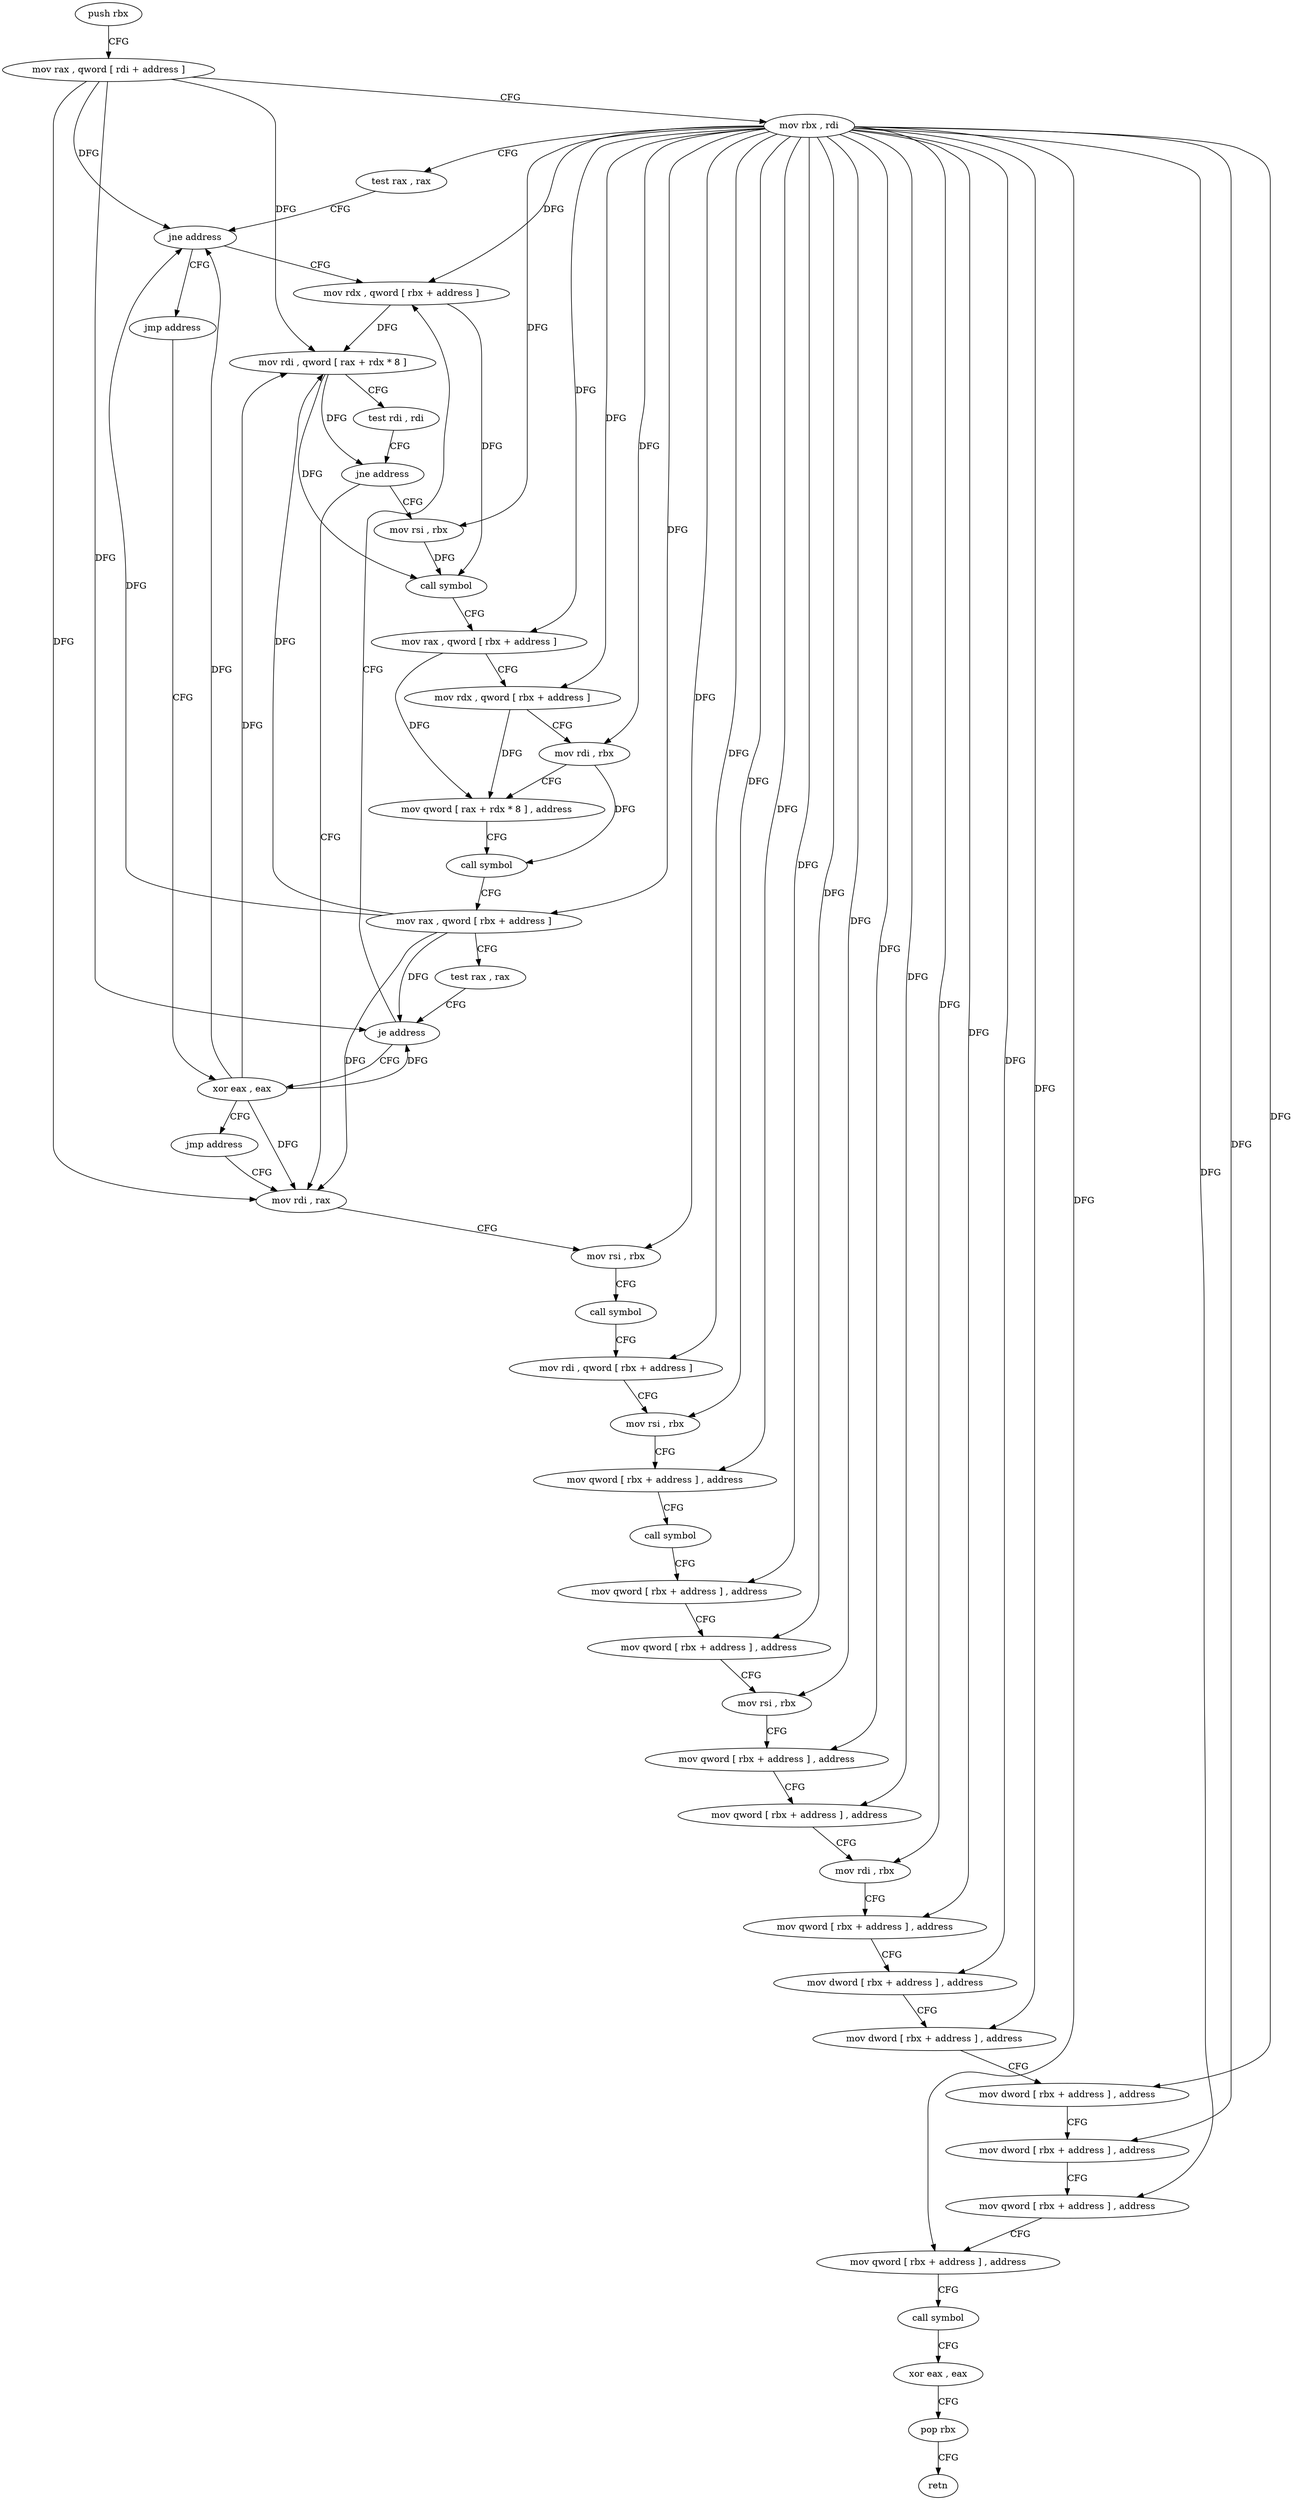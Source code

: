 digraph "func" {
"129360" [label = "push rbx" ]
"129361" [label = "mov rax , qword [ rdi + address ]" ]
"129365" [label = "mov rbx , rdi" ]
"129368" [label = "test rax , rax" ]
"129371" [label = "jne address" ]
"129429" [label = "mov rdx , qword [ rbx + address ]" ]
"129373" [label = "jmp address" ]
"129433" [label = "mov rdi , qword [ rax + rdx * 8 ]" ]
"129437" [label = "test rdi , rdi" ]
"129440" [label = "jne address" ]
"129384" [label = "mov rsi , rbx" ]
"129442" [label = "mov rdi , rax" ]
"129576" [label = "xor eax , eax" ]
"129387" [label = "call symbol" ]
"129392" [label = "mov rax , qword [ rbx + address ]" ]
"129396" [label = "mov rdx , qword [ rbx + address ]" ]
"129400" [label = "mov rdi , rbx" ]
"129403" [label = "mov qword [ rax + rdx * 8 ] , address" ]
"129411" [label = "call symbol" ]
"129416" [label = "mov rax , qword [ rbx + address ]" ]
"129420" [label = "test rax , rax" ]
"129423" [label = "je address" ]
"129445" [label = "mov rsi , rbx" ]
"129448" [label = "call symbol" ]
"129453" [label = "mov rdi , qword [ rbx + address ]" ]
"129457" [label = "mov rsi , rbx" ]
"129460" [label = "mov qword [ rbx + address ] , address" ]
"129468" [label = "call symbol" ]
"129473" [label = "mov qword [ rbx + address ] , address" ]
"129481" [label = "mov qword [ rbx + address ] , address" ]
"129489" [label = "mov rsi , rbx" ]
"129492" [label = "mov qword [ rbx + address ] , address" ]
"129500" [label = "mov qword [ rbx + address ] , address" ]
"129508" [label = "mov rdi , rbx" ]
"129511" [label = "mov qword [ rbx + address ] , address" ]
"129519" [label = "mov dword [ rbx + address ] , address" ]
"129526" [label = "mov dword [ rbx + address ] , address" ]
"129533" [label = "mov dword [ rbx + address ] , address" ]
"129540" [label = "mov dword [ rbx + address ] , address" ]
"129547" [label = "mov qword [ rbx + address ] , address" ]
"129555" [label = "mov qword [ rbx + address ] , address" ]
"129563" [label = "call symbol" ]
"129568" [label = "xor eax , eax" ]
"129570" [label = "pop rbx" ]
"129571" [label = "retn" ]
"129578" [label = "jmp address" ]
"129360" -> "129361" [ label = "CFG" ]
"129361" -> "129365" [ label = "CFG" ]
"129361" -> "129371" [ label = "DFG" ]
"129361" -> "129433" [ label = "DFG" ]
"129361" -> "129423" [ label = "DFG" ]
"129361" -> "129442" [ label = "DFG" ]
"129365" -> "129368" [ label = "CFG" ]
"129365" -> "129429" [ label = "DFG" ]
"129365" -> "129384" [ label = "DFG" ]
"129365" -> "129392" [ label = "DFG" ]
"129365" -> "129396" [ label = "DFG" ]
"129365" -> "129400" [ label = "DFG" ]
"129365" -> "129416" [ label = "DFG" ]
"129365" -> "129445" [ label = "DFG" ]
"129365" -> "129453" [ label = "DFG" ]
"129365" -> "129457" [ label = "DFG" ]
"129365" -> "129460" [ label = "DFG" ]
"129365" -> "129473" [ label = "DFG" ]
"129365" -> "129481" [ label = "DFG" ]
"129365" -> "129489" [ label = "DFG" ]
"129365" -> "129492" [ label = "DFG" ]
"129365" -> "129500" [ label = "DFG" ]
"129365" -> "129508" [ label = "DFG" ]
"129365" -> "129511" [ label = "DFG" ]
"129365" -> "129519" [ label = "DFG" ]
"129365" -> "129526" [ label = "DFG" ]
"129365" -> "129533" [ label = "DFG" ]
"129365" -> "129540" [ label = "DFG" ]
"129365" -> "129547" [ label = "DFG" ]
"129365" -> "129555" [ label = "DFG" ]
"129368" -> "129371" [ label = "CFG" ]
"129371" -> "129429" [ label = "CFG" ]
"129371" -> "129373" [ label = "CFG" ]
"129429" -> "129433" [ label = "DFG" ]
"129429" -> "129387" [ label = "DFG" ]
"129373" -> "129576" [ label = "CFG" ]
"129433" -> "129437" [ label = "CFG" ]
"129433" -> "129440" [ label = "DFG" ]
"129433" -> "129387" [ label = "DFG" ]
"129437" -> "129440" [ label = "CFG" ]
"129440" -> "129384" [ label = "CFG" ]
"129440" -> "129442" [ label = "CFG" ]
"129384" -> "129387" [ label = "DFG" ]
"129442" -> "129445" [ label = "CFG" ]
"129576" -> "129578" [ label = "CFG" ]
"129576" -> "129371" [ label = "DFG" ]
"129576" -> "129423" [ label = "DFG" ]
"129576" -> "129442" [ label = "DFG" ]
"129576" -> "129433" [ label = "DFG" ]
"129387" -> "129392" [ label = "CFG" ]
"129392" -> "129396" [ label = "CFG" ]
"129392" -> "129403" [ label = "DFG" ]
"129396" -> "129400" [ label = "CFG" ]
"129396" -> "129403" [ label = "DFG" ]
"129400" -> "129403" [ label = "CFG" ]
"129400" -> "129411" [ label = "DFG" ]
"129403" -> "129411" [ label = "CFG" ]
"129411" -> "129416" [ label = "CFG" ]
"129416" -> "129420" [ label = "CFG" ]
"129416" -> "129371" [ label = "DFG" ]
"129416" -> "129433" [ label = "DFG" ]
"129416" -> "129423" [ label = "DFG" ]
"129416" -> "129442" [ label = "DFG" ]
"129420" -> "129423" [ label = "CFG" ]
"129423" -> "129576" [ label = "CFG" ]
"129423" -> "129429" [ label = "CFG" ]
"129445" -> "129448" [ label = "CFG" ]
"129448" -> "129453" [ label = "CFG" ]
"129453" -> "129457" [ label = "CFG" ]
"129457" -> "129460" [ label = "CFG" ]
"129460" -> "129468" [ label = "CFG" ]
"129468" -> "129473" [ label = "CFG" ]
"129473" -> "129481" [ label = "CFG" ]
"129481" -> "129489" [ label = "CFG" ]
"129489" -> "129492" [ label = "CFG" ]
"129492" -> "129500" [ label = "CFG" ]
"129500" -> "129508" [ label = "CFG" ]
"129508" -> "129511" [ label = "CFG" ]
"129511" -> "129519" [ label = "CFG" ]
"129519" -> "129526" [ label = "CFG" ]
"129526" -> "129533" [ label = "CFG" ]
"129533" -> "129540" [ label = "CFG" ]
"129540" -> "129547" [ label = "CFG" ]
"129547" -> "129555" [ label = "CFG" ]
"129555" -> "129563" [ label = "CFG" ]
"129563" -> "129568" [ label = "CFG" ]
"129568" -> "129570" [ label = "CFG" ]
"129570" -> "129571" [ label = "CFG" ]
"129578" -> "129442" [ label = "CFG" ]
}
